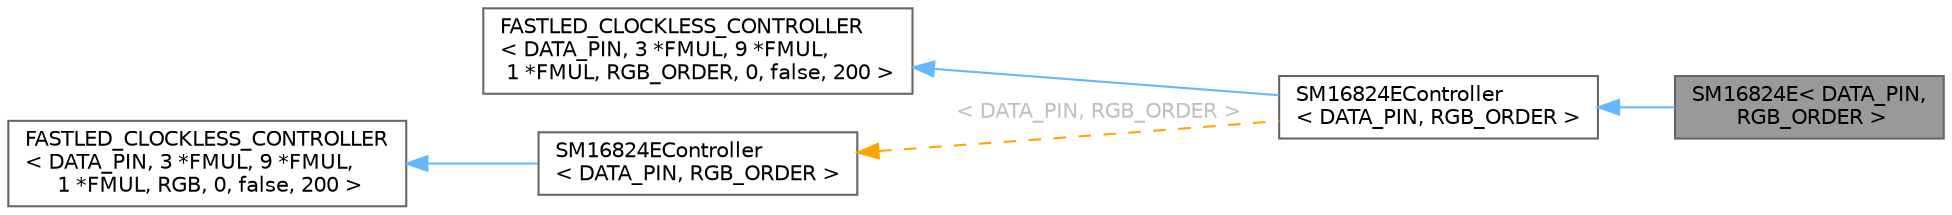 digraph "SM16824E&lt; DATA_PIN, RGB_ORDER &gt;"
{
 // INTERACTIVE_SVG=YES
 // LATEX_PDF_SIZE
  bgcolor="transparent";
  edge [fontname=Helvetica,fontsize=10,labelfontname=Helvetica,labelfontsize=10];
  node [fontname=Helvetica,fontsize=10,shape=box,height=0.2,width=0.4];
  rankdir="LR";
  Node1 [id="Node000001",label="SM16824E\< DATA_PIN,\l RGB_ORDER \>",height=0.2,width=0.4,color="gray40", fillcolor="grey60", style="filled", fontcolor="black",tooltip="SM16824E controller class."];
  Node2 -> Node1 [id="edge1_Node000001_Node000002",dir="back",color="steelblue1",style="solid",tooltip=" "];
  Node2 [id="Node000002",label="SM16824EController\l\< DATA_PIN, RGB_ORDER \>",height=0.2,width=0.4,color="gray40", fillcolor="white", style="filled",URL="$d5/de7/class_s_m16824_e_controller.html",tooltip=" "];
  Node3 -> Node2 [id="edge2_Node000002_Node000003",dir="back",color="steelblue1",style="solid",tooltip=" "];
  Node3 [id="Node000003",label="FASTLED_CLOCKLESS_CONTROLLER\l\< DATA_PIN, 3 *FMUL, 9 *FMUL,\l 1 *FMUL, RGB_ORDER, 0, false, 200 \>",height=0.2,width=0.4,color="gray40", fillcolor="white", style="filled",tooltip=" "];
  Node4 -> Node2 [id="edge3_Node000002_Node000004",dir="back",color="orange",style="dashed",tooltip=" ",label=" \< DATA_PIN, RGB_ORDER \>",fontcolor="grey" ];
  Node4 [id="Node000004",label="SM16824EController\l\< DATA_PIN, RGB_ORDER \>",height=0.2,width=0.4,color="gray40", fillcolor="white", style="filled",URL="$d5/de7/class_s_m16824_e_controller.html",tooltip="SM16824E controller class."];
  Node5 -> Node4 [id="edge4_Node000004_Node000005",dir="back",color="steelblue1",style="solid",tooltip=" "];
  Node5 [id="Node000005",label="FASTLED_CLOCKLESS_CONTROLLER\l\< DATA_PIN, 3 *FMUL, 9 *FMUL,\l 1 *FMUL, RGB, 0, false, 200 \>",height=0.2,width=0.4,color="gray40", fillcolor="white", style="filled",tooltip=" "];
}

